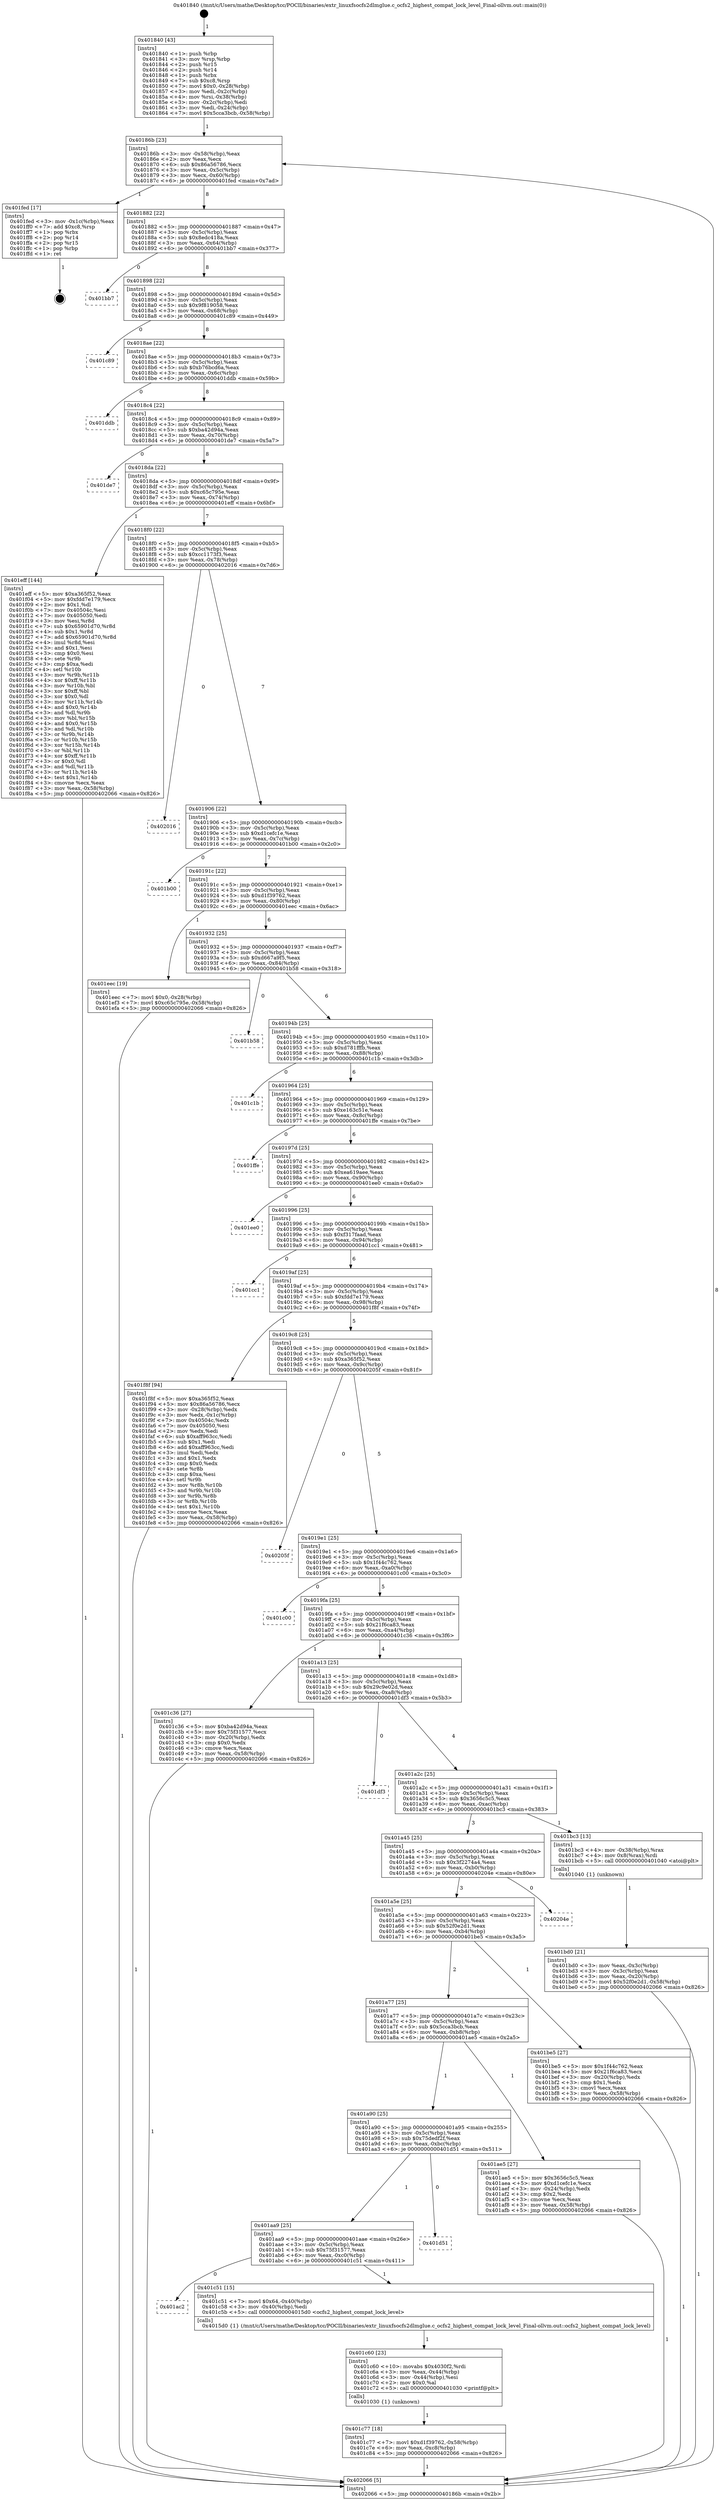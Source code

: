 digraph "0x401840" {
  label = "0x401840 (/mnt/c/Users/mathe/Desktop/tcc/POCII/binaries/extr_linuxfsocfs2dlmglue.c_ocfs2_highest_compat_lock_level_Final-ollvm.out::main(0))"
  labelloc = "t"
  node[shape=record]

  Entry [label="",width=0.3,height=0.3,shape=circle,fillcolor=black,style=filled]
  "0x40186b" [label="{
     0x40186b [23]\l
     | [instrs]\l
     &nbsp;&nbsp;0x40186b \<+3\>: mov -0x58(%rbp),%eax\l
     &nbsp;&nbsp;0x40186e \<+2\>: mov %eax,%ecx\l
     &nbsp;&nbsp;0x401870 \<+6\>: sub $0x86a56786,%ecx\l
     &nbsp;&nbsp;0x401876 \<+3\>: mov %eax,-0x5c(%rbp)\l
     &nbsp;&nbsp;0x401879 \<+3\>: mov %ecx,-0x60(%rbp)\l
     &nbsp;&nbsp;0x40187c \<+6\>: je 0000000000401fed \<main+0x7ad\>\l
  }"]
  "0x401fed" [label="{
     0x401fed [17]\l
     | [instrs]\l
     &nbsp;&nbsp;0x401fed \<+3\>: mov -0x1c(%rbp),%eax\l
     &nbsp;&nbsp;0x401ff0 \<+7\>: add $0xc8,%rsp\l
     &nbsp;&nbsp;0x401ff7 \<+1\>: pop %rbx\l
     &nbsp;&nbsp;0x401ff8 \<+2\>: pop %r14\l
     &nbsp;&nbsp;0x401ffa \<+2\>: pop %r15\l
     &nbsp;&nbsp;0x401ffc \<+1\>: pop %rbp\l
     &nbsp;&nbsp;0x401ffd \<+1\>: ret\l
  }"]
  "0x401882" [label="{
     0x401882 [22]\l
     | [instrs]\l
     &nbsp;&nbsp;0x401882 \<+5\>: jmp 0000000000401887 \<main+0x47\>\l
     &nbsp;&nbsp;0x401887 \<+3\>: mov -0x5c(%rbp),%eax\l
     &nbsp;&nbsp;0x40188a \<+5\>: sub $0x8edc418a,%eax\l
     &nbsp;&nbsp;0x40188f \<+3\>: mov %eax,-0x64(%rbp)\l
     &nbsp;&nbsp;0x401892 \<+6\>: je 0000000000401bb7 \<main+0x377\>\l
  }"]
  Exit [label="",width=0.3,height=0.3,shape=circle,fillcolor=black,style=filled,peripheries=2]
  "0x401bb7" [label="{
     0x401bb7\l
  }", style=dashed]
  "0x401898" [label="{
     0x401898 [22]\l
     | [instrs]\l
     &nbsp;&nbsp;0x401898 \<+5\>: jmp 000000000040189d \<main+0x5d\>\l
     &nbsp;&nbsp;0x40189d \<+3\>: mov -0x5c(%rbp),%eax\l
     &nbsp;&nbsp;0x4018a0 \<+5\>: sub $0x9f819058,%eax\l
     &nbsp;&nbsp;0x4018a5 \<+3\>: mov %eax,-0x68(%rbp)\l
     &nbsp;&nbsp;0x4018a8 \<+6\>: je 0000000000401c89 \<main+0x449\>\l
  }"]
  "0x401c77" [label="{
     0x401c77 [18]\l
     | [instrs]\l
     &nbsp;&nbsp;0x401c77 \<+7\>: movl $0xd1f39762,-0x58(%rbp)\l
     &nbsp;&nbsp;0x401c7e \<+6\>: mov %eax,-0xc8(%rbp)\l
     &nbsp;&nbsp;0x401c84 \<+5\>: jmp 0000000000402066 \<main+0x826\>\l
  }"]
  "0x401c89" [label="{
     0x401c89\l
  }", style=dashed]
  "0x4018ae" [label="{
     0x4018ae [22]\l
     | [instrs]\l
     &nbsp;&nbsp;0x4018ae \<+5\>: jmp 00000000004018b3 \<main+0x73\>\l
     &nbsp;&nbsp;0x4018b3 \<+3\>: mov -0x5c(%rbp),%eax\l
     &nbsp;&nbsp;0x4018b6 \<+5\>: sub $0xb76bcd6a,%eax\l
     &nbsp;&nbsp;0x4018bb \<+3\>: mov %eax,-0x6c(%rbp)\l
     &nbsp;&nbsp;0x4018be \<+6\>: je 0000000000401ddb \<main+0x59b\>\l
  }"]
  "0x401c60" [label="{
     0x401c60 [23]\l
     | [instrs]\l
     &nbsp;&nbsp;0x401c60 \<+10\>: movabs $0x4030f2,%rdi\l
     &nbsp;&nbsp;0x401c6a \<+3\>: mov %eax,-0x44(%rbp)\l
     &nbsp;&nbsp;0x401c6d \<+3\>: mov -0x44(%rbp),%esi\l
     &nbsp;&nbsp;0x401c70 \<+2\>: mov $0x0,%al\l
     &nbsp;&nbsp;0x401c72 \<+5\>: call 0000000000401030 \<printf@plt\>\l
     | [calls]\l
     &nbsp;&nbsp;0x401030 \{1\} (unknown)\l
  }"]
  "0x401ddb" [label="{
     0x401ddb\l
  }", style=dashed]
  "0x4018c4" [label="{
     0x4018c4 [22]\l
     | [instrs]\l
     &nbsp;&nbsp;0x4018c4 \<+5\>: jmp 00000000004018c9 \<main+0x89\>\l
     &nbsp;&nbsp;0x4018c9 \<+3\>: mov -0x5c(%rbp),%eax\l
     &nbsp;&nbsp;0x4018cc \<+5\>: sub $0xba42d94a,%eax\l
     &nbsp;&nbsp;0x4018d1 \<+3\>: mov %eax,-0x70(%rbp)\l
     &nbsp;&nbsp;0x4018d4 \<+6\>: je 0000000000401de7 \<main+0x5a7\>\l
  }"]
  "0x401ac2" [label="{
     0x401ac2\l
  }", style=dashed]
  "0x401de7" [label="{
     0x401de7\l
  }", style=dashed]
  "0x4018da" [label="{
     0x4018da [22]\l
     | [instrs]\l
     &nbsp;&nbsp;0x4018da \<+5\>: jmp 00000000004018df \<main+0x9f\>\l
     &nbsp;&nbsp;0x4018df \<+3\>: mov -0x5c(%rbp),%eax\l
     &nbsp;&nbsp;0x4018e2 \<+5\>: sub $0xc65c795e,%eax\l
     &nbsp;&nbsp;0x4018e7 \<+3\>: mov %eax,-0x74(%rbp)\l
     &nbsp;&nbsp;0x4018ea \<+6\>: je 0000000000401eff \<main+0x6bf\>\l
  }"]
  "0x401c51" [label="{
     0x401c51 [15]\l
     | [instrs]\l
     &nbsp;&nbsp;0x401c51 \<+7\>: movl $0x64,-0x40(%rbp)\l
     &nbsp;&nbsp;0x401c58 \<+3\>: mov -0x40(%rbp),%edi\l
     &nbsp;&nbsp;0x401c5b \<+5\>: call 00000000004015d0 \<ocfs2_highest_compat_lock_level\>\l
     | [calls]\l
     &nbsp;&nbsp;0x4015d0 \{1\} (/mnt/c/Users/mathe/Desktop/tcc/POCII/binaries/extr_linuxfsocfs2dlmglue.c_ocfs2_highest_compat_lock_level_Final-ollvm.out::ocfs2_highest_compat_lock_level)\l
  }"]
  "0x401eff" [label="{
     0x401eff [144]\l
     | [instrs]\l
     &nbsp;&nbsp;0x401eff \<+5\>: mov $0xa365f52,%eax\l
     &nbsp;&nbsp;0x401f04 \<+5\>: mov $0xfdd7e179,%ecx\l
     &nbsp;&nbsp;0x401f09 \<+2\>: mov $0x1,%dl\l
     &nbsp;&nbsp;0x401f0b \<+7\>: mov 0x40504c,%esi\l
     &nbsp;&nbsp;0x401f12 \<+7\>: mov 0x405050,%edi\l
     &nbsp;&nbsp;0x401f19 \<+3\>: mov %esi,%r8d\l
     &nbsp;&nbsp;0x401f1c \<+7\>: sub $0x65901d70,%r8d\l
     &nbsp;&nbsp;0x401f23 \<+4\>: sub $0x1,%r8d\l
     &nbsp;&nbsp;0x401f27 \<+7\>: add $0x65901d70,%r8d\l
     &nbsp;&nbsp;0x401f2e \<+4\>: imul %r8d,%esi\l
     &nbsp;&nbsp;0x401f32 \<+3\>: and $0x1,%esi\l
     &nbsp;&nbsp;0x401f35 \<+3\>: cmp $0x0,%esi\l
     &nbsp;&nbsp;0x401f38 \<+4\>: sete %r9b\l
     &nbsp;&nbsp;0x401f3c \<+3\>: cmp $0xa,%edi\l
     &nbsp;&nbsp;0x401f3f \<+4\>: setl %r10b\l
     &nbsp;&nbsp;0x401f43 \<+3\>: mov %r9b,%r11b\l
     &nbsp;&nbsp;0x401f46 \<+4\>: xor $0xff,%r11b\l
     &nbsp;&nbsp;0x401f4a \<+3\>: mov %r10b,%bl\l
     &nbsp;&nbsp;0x401f4d \<+3\>: xor $0xff,%bl\l
     &nbsp;&nbsp;0x401f50 \<+3\>: xor $0x0,%dl\l
     &nbsp;&nbsp;0x401f53 \<+3\>: mov %r11b,%r14b\l
     &nbsp;&nbsp;0x401f56 \<+4\>: and $0x0,%r14b\l
     &nbsp;&nbsp;0x401f5a \<+3\>: and %dl,%r9b\l
     &nbsp;&nbsp;0x401f5d \<+3\>: mov %bl,%r15b\l
     &nbsp;&nbsp;0x401f60 \<+4\>: and $0x0,%r15b\l
     &nbsp;&nbsp;0x401f64 \<+3\>: and %dl,%r10b\l
     &nbsp;&nbsp;0x401f67 \<+3\>: or %r9b,%r14b\l
     &nbsp;&nbsp;0x401f6a \<+3\>: or %r10b,%r15b\l
     &nbsp;&nbsp;0x401f6d \<+3\>: xor %r15b,%r14b\l
     &nbsp;&nbsp;0x401f70 \<+3\>: or %bl,%r11b\l
     &nbsp;&nbsp;0x401f73 \<+4\>: xor $0xff,%r11b\l
     &nbsp;&nbsp;0x401f77 \<+3\>: or $0x0,%dl\l
     &nbsp;&nbsp;0x401f7a \<+3\>: and %dl,%r11b\l
     &nbsp;&nbsp;0x401f7d \<+3\>: or %r11b,%r14b\l
     &nbsp;&nbsp;0x401f80 \<+4\>: test $0x1,%r14b\l
     &nbsp;&nbsp;0x401f84 \<+3\>: cmovne %ecx,%eax\l
     &nbsp;&nbsp;0x401f87 \<+3\>: mov %eax,-0x58(%rbp)\l
     &nbsp;&nbsp;0x401f8a \<+5\>: jmp 0000000000402066 \<main+0x826\>\l
  }"]
  "0x4018f0" [label="{
     0x4018f0 [22]\l
     | [instrs]\l
     &nbsp;&nbsp;0x4018f0 \<+5\>: jmp 00000000004018f5 \<main+0xb5\>\l
     &nbsp;&nbsp;0x4018f5 \<+3\>: mov -0x5c(%rbp),%eax\l
     &nbsp;&nbsp;0x4018f8 \<+5\>: sub $0xcc1173f3,%eax\l
     &nbsp;&nbsp;0x4018fd \<+3\>: mov %eax,-0x78(%rbp)\l
     &nbsp;&nbsp;0x401900 \<+6\>: je 0000000000402016 \<main+0x7d6\>\l
  }"]
  "0x401aa9" [label="{
     0x401aa9 [25]\l
     | [instrs]\l
     &nbsp;&nbsp;0x401aa9 \<+5\>: jmp 0000000000401aae \<main+0x26e\>\l
     &nbsp;&nbsp;0x401aae \<+3\>: mov -0x5c(%rbp),%eax\l
     &nbsp;&nbsp;0x401ab1 \<+5\>: sub $0x75f31577,%eax\l
     &nbsp;&nbsp;0x401ab6 \<+6\>: mov %eax,-0xc0(%rbp)\l
     &nbsp;&nbsp;0x401abc \<+6\>: je 0000000000401c51 \<main+0x411\>\l
  }"]
  "0x402016" [label="{
     0x402016\l
  }", style=dashed]
  "0x401906" [label="{
     0x401906 [22]\l
     | [instrs]\l
     &nbsp;&nbsp;0x401906 \<+5\>: jmp 000000000040190b \<main+0xcb\>\l
     &nbsp;&nbsp;0x40190b \<+3\>: mov -0x5c(%rbp),%eax\l
     &nbsp;&nbsp;0x40190e \<+5\>: sub $0xd1cefc1e,%eax\l
     &nbsp;&nbsp;0x401913 \<+3\>: mov %eax,-0x7c(%rbp)\l
     &nbsp;&nbsp;0x401916 \<+6\>: je 0000000000401b00 \<main+0x2c0\>\l
  }"]
  "0x401d51" [label="{
     0x401d51\l
  }", style=dashed]
  "0x401b00" [label="{
     0x401b00\l
  }", style=dashed]
  "0x40191c" [label="{
     0x40191c [22]\l
     | [instrs]\l
     &nbsp;&nbsp;0x40191c \<+5\>: jmp 0000000000401921 \<main+0xe1\>\l
     &nbsp;&nbsp;0x401921 \<+3\>: mov -0x5c(%rbp),%eax\l
     &nbsp;&nbsp;0x401924 \<+5\>: sub $0xd1f39762,%eax\l
     &nbsp;&nbsp;0x401929 \<+3\>: mov %eax,-0x80(%rbp)\l
     &nbsp;&nbsp;0x40192c \<+6\>: je 0000000000401eec \<main+0x6ac\>\l
  }"]
  "0x401bd0" [label="{
     0x401bd0 [21]\l
     | [instrs]\l
     &nbsp;&nbsp;0x401bd0 \<+3\>: mov %eax,-0x3c(%rbp)\l
     &nbsp;&nbsp;0x401bd3 \<+3\>: mov -0x3c(%rbp),%eax\l
     &nbsp;&nbsp;0x401bd6 \<+3\>: mov %eax,-0x20(%rbp)\l
     &nbsp;&nbsp;0x401bd9 \<+7\>: movl $0x52f0e2d1,-0x58(%rbp)\l
     &nbsp;&nbsp;0x401be0 \<+5\>: jmp 0000000000402066 \<main+0x826\>\l
  }"]
  "0x401eec" [label="{
     0x401eec [19]\l
     | [instrs]\l
     &nbsp;&nbsp;0x401eec \<+7\>: movl $0x0,-0x28(%rbp)\l
     &nbsp;&nbsp;0x401ef3 \<+7\>: movl $0xc65c795e,-0x58(%rbp)\l
     &nbsp;&nbsp;0x401efa \<+5\>: jmp 0000000000402066 \<main+0x826\>\l
  }"]
  "0x401932" [label="{
     0x401932 [25]\l
     | [instrs]\l
     &nbsp;&nbsp;0x401932 \<+5\>: jmp 0000000000401937 \<main+0xf7\>\l
     &nbsp;&nbsp;0x401937 \<+3\>: mov -0x5c(%rbp),%eax\l
     &nbsp;&nbsp;0x40193a \<+5\>: sub $0xd667a9f5,%eax\l
     &nbsp;&nbsp;0x40193f \<+6\>: mov %eax,-0x84(%rbp)\l
     &nbsp;&nbsp;0x401945 \<+6\>: je 0000000000401b58 \<main+0x318\>\l
  }"]
  "0x401840" [label="{
     0x401840 [43]\l
     | [instrs]\l
     &nbsp;&nbsp;0x401840 \<+1\>: push %rbp\l
     &nbsp;&nbsp;0x401841 \<+3\>: mov %rsp,%rbp\l
     &nbsp;&nbsp;0x401844 \<+2\>: push %r15\l
     &nbsp;&nbsp;0x401846 \<+2\>: push %r14\l
     &nbsp;&nbsp;0x401848 \<+1\>: push %rbx\l
     &nbsp;&nbsp;0x401849 \<+7\>: sub $0xc8,%rsp\l
     &nbsp;&nbsp;0x401850 \<+7\>: movl $0x0,-0x28(%rbp)\l
     &nbsp;&nbsp;0x401857 \<+3\>: mov %edi,-0x2c(%rbp)\l
     &nbsp;&nbsp;0x40185a \<+4\>: mov %rsi,-0x38(%rbp)\l
     &nbsp;&nbsp;0x40185e \<+3\>: mov -0x2c(%rbp),%edi\l
     &nbsp;&nbsp;0x401861 \<+3\>: mov %edi,-0x24(%rbp)\l
     &nbsp;&nbsp;0x401864 \<+7\>: movl $0x5cca3bcb,-0x58(%rbp)\l
  }"]
  "0x401b58" [label="{
     0x401b58\l
  }", style=dashed]
  "0x40194b" [label="{
     0x40194b [25]\l
     | [instrs]\l
     &nbsp;&nbsp;0x40194b \<+5\>: jmp 0000000000401950 \<main+0x110\>\l
     &nbsp;&nbsp;0x401950 \<+3\>: mov -0x5c(%rbp),%eax\l
     &nbsp;&nbsp;0x401953 \<+5\>: sub $0xd781fffb,%eax\l
     &nbsp;&nbsp;0x401958 \<+6\>: mov %eax,-0x88(%rbp)\l
     &nbsp;&nbsp;0x40195e \<+6\>: je 0000000000401c1b \<main+0x3db\>\l
  }"]
  "0x402066" [label="{
     0x402066 [5]\l
     | [instrs]\l
     &nbsp;&nbsp;0x402066 \<+5\>: jmp 000000000040186b \<main+0x2b\>\l
  }"]
  "0x401c1b" [label="{
     0x401c1b\l
  }", style=dashed]
  "0x401964" [label="{
     0x401964 [25]\l
     | [instrs]\l
     &nbsp;&nbsp;0x401964 \<+5\>: jmp 0000000000401969 \<main+0x129\>\l
     &nbsp;&nbsp;0x401969 \<+3\>: mov -0x5c(%rbp),%eax\l
     &nbsp;&nbsp;0x40196c \<+5\>: sub $0xe163c51e,%eax\l
     &nbsp;&nbsp;0x401971 \<+6\>: mov %eax,-0x8c(%rbp)\l
     &nbsp;&nbsp;0x401977 \<+6\>: je 0000000000401ffe \<main+0x7be\>\l
  }"]
  "0x401a90" [label="{
     0x401a90 [25]\l
     | [instrs]\l
     &nbsp;&nbsp;0x401a90 \<+5\>: jmp 0000000000401a95 \<main+0x255\>\l
     &nbsp;&nbsp;0x401a95 \<+3\>: mov -0x5c(%rbp),%eax\l
     &nbsp;&nbsp;0x401a98 \<+5\>: sub $0x75dedf2f,%eax\l
     &nbsp;&nbsp;0x401a9d \<+6\>: mov %eax,-0xbc(%rbp)\l
     &nbsp;&nbsp;0x401aa3 \<+6\>: je 0000000000401d51 \<main+0x511\>\l
  }"]
  "0x401ffe" [label="{
     0x401ffe\l
  }", style=dashed]
  "0x40197d" [label="{
     0x40197d [25]\l
     | [instrs]\l
     &nbsp;&nbsp;0x40197d \<+5\>: jmp 0000000000401982 \<main+0x142\>\l
     &nbsp;&nbsp;0x401982 \<+3\>: mov -0x5c(%rbp),%eax\l
     &nbsp;&nbsp;0x401985 \<+5\>: sub $0xea619aee,%eax\l
     &nbsp;&nbsp;0x40198a \<+6\>: mov %eax,-0x90(%rbp)\l
     &nbsp;&nbsp;0x401990 \<+6\>: je 0000000000401ee0 \<main+0x6a0\>\l
  }"]
  "0x401ae5" [label="{
     0x401ae5 [27]\l
     | [instrs]\l
     &nbsp;&nbsp;0x401ae5 \<+5\>: mov $0x3656c5c5,%eax\l
     &nbsp;&nbsp;0x401aea \<+5\>: mov $0xd1cefc1e,%ecx\l
     &nbsp;&nbsp;0x401aef \<+3\>: mov -0x24(%rbp),%edx\l
     &nbsp;&nbsp;0x401af2 \<+3\>: cmp $0x2,%edx\l
     &nbsp;&nbsp;0x401af5 \<+3\>: cmovne %ecx,%eax\l
     &nbsp;&nbsp;0x401af8 \<+3\>: mov %eax,-0x58(%rbp)\l
     &nbsp;&nbsp;0x401afb \<+5\>: jmp 0000000000402066 \<main+0x826\>\l
  }"]
  "0x401ee0" [label="{
     0x401ee0\l
  }", style=dashed]
  "0x401996" [label="{
     0x401996 [25]\l
     | [instrs]\l
     &nbsp;&nbsp;0x401996 \<+5\>: jmp 000000000040199b \<main+0x15b\>\l
     &nbsp;&nbsp;0x40199b \<+3\>: mov -0x5c(%rbp),%eax\l
     &nbsp;&nbsp;0x40199e \<+5\>: sub $0xf317faad,%eax\l
     &nbsp;&nbsp;0x4019a3 \<+6\>: mov %eax,-0x94(%rbp)\l
     &nbsp;&nbsp;0x4019a9 \<+6\>: je 0000000000401cc1 \<main+0x481\>\l
  }"]
  "0x401a77" [label="{
     0x401a77 [25]\l
     | [instrs]\l
     &nbsp;&nbsp;0x401a77 \<+5\>: jmp 0000000000401a7c \<main+0x23c\>\l
     &nbsp;&nbsp;0x401a7c \<+3\>: mov -0x5c(%rbp),%eax\l
     &nbsp;&nbsp;0x401a7f \<+5\>: sub $0x5cca3bcb,%eax\l
     &nbsp;&nbsp;0x401a84 \<+6\>: mov %eax,-0xb8(%rbp)\l
     &nbsp;&nbsp;0x401a8a \<+6\>: je 0000000000401ae5 \<main+0x2a5\>\l
  }"]
  "0x401cc1" [label="{
     0x401cc1\l
  }", style=dashed]
  "0x4019af" [label="{
     0x4019af [25]\l
     | [instrs]\l
     &nbsp;&nbsp;0x4019af \<+5\>: jmp 00000000004019b4 \<main+0x174\>\l
     &nbsp;&nbsp;0x4019b4 \<+3\>: mov -0x5c(%rbp),%eax\l
     &nbsp;&nbsp;0x4019b7 \<+5\>: sub $0xfdd7e179,%eax\l
     &nbsp;&nbsp;0x4019bc \<+6\>: mov %eax,-0x98(%rbp)\l
     &nbsp;&nbsp;0x4019c2 \<+6\>: je 0000000000401f8f \<main+0x74f\>\l
  }"]
  "0x401be5" [label="{
     0x401be5 [27]\l
     | [instrs]\l
     &nbsp;&nbsp;0x401be5 \<+5\>: mov $0x1f44c762,%eax\l
     &nbsp;&nbsp;0x401bea \<+5\>: mov $0x21f6ca83,%ecx\l
     &nbsp;&nbsp;0x401bef \<+3\>: mov -0x20(%rbp),%edx\l
     &nbsp;&nbsp;0x401bf2 \<+3\>: cmp $0x1,%edx\l
     &nbsp;&nbsp;0x401bf5 \<+3\>: cmovl %ecx,%eax\l
     &nbsp;&nbsp;0x401bf8 \<+3\>: mov %eax,-0x58(%rbp)\l
     &nbsp;&nbsp;0x401bfb \<+5\>: jmp 0000000000402066 \<main+0x826\>\l
  }"]
  "0x401f8f" [label="{
     0x401f8f [94]\l
     | [instrs]\l
     &nbsp;&nbsp;0x401f8f \<+5\>: mov $0xa365f52,%eax\l
     &nbsp;&nbsp;0x401f94 \<+5\>: mov $0x86a56786,%ecx\l
     &nbsp;&nbsp;0x401f99 \<+3\>: mov -0x28(%rbp),%edx\l
     &nbsp;&nbsp;0x401f9c \<+3\>: mov %edx,-0x1c(%rbp)\l
     &nbsp;&nbsp;0x401f9f \<+7\>: mov 0x40504c,%edx\l
     &nbsp;&nbsp;0x401fa6 \<+7\>: mov 0x405050,%esi\l
     &nbsp;&nbsp;0x401fad \<+2\>: mov %edx,%edi\l
     &nbsp;&nbsp;0x401faf \<+6\>: sub $0xaff963cc,%edi\l
     &nbsp;&nbsp;0x401fb5 \<+3\>: sub $0x1,%edi\l
     &nbsp;&nbsp;0x401fb8 \<+6\>: add $0xaff963cc,%edi\l
     &nbsp;&nbsp;0x401fbe \<+3\>: imul %edi,%edx\l
     &nbsp;&nbsp;0x401fc1 \<+3\>: and $0x1,%edx\l
     &nbsp;&nbsp;0x401fc4 \<+3\>: cmp $0x0,%edx\l
     &nbsp;&nbsp;0x401fc7 \<+4\>: sete %r8b\l
     &nbsp;&nbsp;0x401fcb \<+3\>: cmp $0xa,%esi\l
     &nbsp;&nbsp;0x401fce \<+4\>: setl %r9b\l
     &nbsp;&nbsp;0x401fd2 \<+3\>: mov %r8b,%r10b\l
     &nbsp;&nbsp;0x401fd5 \<+3\>: and %r9b,%r10b\l
     &nbsp;&nbsp;0x401fd8 \<+3\>: xor %r9b,%r8b\l
     &nbsp;&nbsp;0x401fdb \<+3\>: or %r8b,%r10b\l
     &nbsp;&nbsp;0x401fde \<+4\>: test $0x1,%r10b\l
     &nbsp;&nbsp;0x401fe2 \<+3\>: cmovne %ecx,%eax\l
     &nbsp;&nbsp;0x401fe5 \<+3\>: mov %eax,-0x58(%rbp)\l
     &nbsp;&nbsp;0x401fe8 \<+5\>: jmp 0000000000402066 \<main+0x826\>\l
  }"]
  "0x4019c8" [label="{
     0x4019c8 [25]\l
     | [instrs]\l
     &nbsp;&nbsp;0x4019c8 \<+5\>: jmp 00000000004019cd \<main+0x18d\>\l
     &nbsp;&nbsp;0x4019cd \<+3\>: mov -0x5c(%rbp),%eax\l
     &nbsp;&nbsp;0x4019d0 \<+5\>: sub $0xa365f52,%eax\l
     &nbsp;&nbsp;0x4019d5 \<+6\>: mov %eax,-0x9c(%rbp)\l
     &nbsp;&nbsp;0x4019db \<+6\>: je 000000000040205f \<main+0x81f\>\l
  }"]
  "0x401a5e" [label="{
     0x401a5e [25]\l
     | [instrs]\l
     &nbsp;&nbsp;0x401a5e \<+5\>: jmp 0000000000401a63 \<main+0x223\>\l
     &nbsp;&nbsp;0x401a63 \<+3\>: mov -0x5c(%rbp),%eax\l
     &nbsp;&nbsp;0x401a66 \<+5\>: sub $0x52f0e2d1,%eax\l
     &nbsp;&nbsp;0x401a6b \<+6\>: mov %eax,-0xb4(%rbp)\l
     &nbsp;&nbsp;0x401a71 \<+6\>: je 0000000000401be5 \<main+0x3a5\>\l
  }"]
  "0x40205f" [label="{
     0x40205f\l
  }", style=dashed]
  "0x4019e1" [label="{
     0x4019e1 [25]\l
     | [instrs]\l
     &nbsp;&nbsp;0x4019e1 \<+5\>: jmp 00000000004019e6 \<main+0x1a6\>\l
     &nbsp;&nbsp;0x4019e6 \<+3\>: mov -0x5c(%rbp),%eax\l
     &nbsp;&nbsp;0x4019e9 \<+5\>: sub $0x1f44c762,%eax\l
     &nbsp;&nbsp;0x4019ee \<+6\>: mov %eax,-0xa0(%rbp)\l
     &nbsp;&nbsp;0x4019f4 \<+6\>: je 0000000000401c00 \<main+0x3c0\>\l
  }"]
  "0x40204e" [label="{
     0x40204e\l
  }", style=dashed]
  "0x401c00" [label="{
     0x401c00\l
  }", style=dashed]
  "0x4019fa" [label="{
     0x4019fa [25]\l
     | [instrs]\l
     &nbsp;&nbsp;0x4019fa \<+5\>: jmp 00000000004019ff \<main+0x1bf\>\l
     &nbsp;&nbsp;0x4019ff \<+3\>: mov -0x5c(%rbp),%eax\l
     &nbsp;&nbsp;0x401a02 \<+5\>: sub $0x21f6ca83,%eax\l
     &nbsp;&nbsp;0x401a07 \<+6\>: mov %eax,-0xa4(%rbp)\l
     &nbsp;&nbsp;0x401a0d \<+6\>: je 0000000000401c36 \<main+0x3f6\>\l
  }"]
  "0x401a45" [label="{
     0x401a45 [25]\l
     | [instrs]\l
     &nbsp;&nbsp;0x401a45 \<+5\>: jmp 0000000000401a4a \<main+0x20a\>\l
     &nbsp;&nbsp;0x401a4a \<+3\>: mov -0x5c(%rbp),%eax\l
     &nbsp;&nbsp;0x401a4d \<+5\>: sub $0x3f2274a4,%eax\l
     &nbsp;&nbsp;0x401a52 \<+6\>: mov %eax,-0xb0(%rbp)\l
     &nbsp;&nbsp;0x401a58 \<+6\>: je 000000000040204e \<main+0x80e\>\l
  }"]
  "0x401c36" [label="{
     0x401c36 [27]\l
     | [instrs]\l
     &nbsp;&nbsp;0x401c36 \<+5\>: mov $0xba42d94a,%eax\l
     &nbsp;&nbsp;0x401c3b \<+5\>: mov $0x75f31577,%ecx\l
     &nbsp;&nbsp;0x401c40 \<+3\>: mov -0x20(%rbp),%edx\l
     &nbsp;&nbsp;0x401c43 \<+3\>: cmp $0x0,%edx\l
     &nbsp;&nbsp;0x401c46 \<+3\>: cmove %ecx,%eax\l
     &nbsp;&nbsp;0x401c49 \<+3\>: mov %eax,-0x58(%rbp)\l
     &nbsp;&nbsp;0x401c4c \<+5\>: jmp 0000000000402066 \<main+0x826\>\l
  }"]
  "0x401a13" [label="{
     0x401a13 [25]\l
     | [instrs]\l
     &nbsp;&nbsp;0x401a13 \<+5\>: jmp 0000000000401a18 \<main+0x1d8\>\l
     &nbsp;&nbsp;0x401a18 \<+3\>: mov -0x5c(%rbp),%eax\l
     &nbsp;&nbsp;0x401a1b \<+5\>: sub $0x29c9e02d,%eax\l
     &nbsp;&nbsp;0x401a20 \<+6\>: mov %eax,-0xa8(%rbp)\l
     &nbsp;&nbsp;0x401a26 \<+6\>: je 0000000000401df3 \<main+0x5b3\>\l
  }"]
  "0x401bc3" [label="{
     0x401bc3 [13]\l
     | [instrs]\l
     &nbsp;&nbsp;0x401bc3 \<+4\>: mov -0x38(%rbp),%rax\l
     &nbsp;&nbsp;0x401bc7 \<+4\>: mov 0x8(%rax),%rdi\l
     &nbsp;&nbsp;0x401bcb \<+5\>: call 0000000000401040 \<atoi@plt\>\l
     | [calls]\l
     &nbsp;&nbsp;0x401040 \{1\} (unknown)\l
  }"]
  "0x401df3" [label="{
     0x401df3\l
  }", style=dashed]
  "0x401a2c" [label="{
     0x401a2c [25]\l
     | [instrs]\l
     &nbsp;&nbsp;0x401a2c \<+5\>: jmp 0000000000401a31 \<main+0x1f1\>\l
     &nbsp;&nbsp;0x401a31 \<+3\>: mov -0x5c(%rbp),%eax\l
     &nbsp;&nbsp;0x401a34 \<+5\>: sub $0x3656c5c5,%eax\l
     &nbsp;&nbsp;0x401a39 \<+6\>: mov %eax,-0xac(%rbp)\l
     &nbsp;&nbsp;0x401a3f \<+6\>: je 0000000000401bc3 \<main+0x383\>\l
  }"]
  Entry -> "0x401840" [label=" 1"]
  "0x40186b" -> "0x401fed" [label=" 1"]
  "0x40186b" -> "0x401882" [label=" 8"]
  "0x401fed" -> Exit [label=" 1"]
  "0x401882" -> "0x401bb7" [label=" 0"]
  "0x401882" -> "0x401898" [label=" 8"]
  "0x401f8f" -> "0x402066" [label=" 1"]
  "0x401898" -> "0x401c89" [label=" 0"]
  "0x401898" -> "0x4018ae" [label=" 8"]
  "0x401eff" -> "0x402066" [label=" 1"]
  "0x4018ae" -> "0x401ddb" [label=" 0"]
  "0x4018ae" -> "0x4018c4" [label=" 8"]
  "0x401eec" -> "0x402066" [label=" 1"]
  "0x4018c4" -> "0x401de7" [label=" 0"]
  "0x4018c4" -> "0x4018da" [label=" 8"]
  "0x401c77" -> "0x402066" [label=" 1"]
  "0x4018da" -> "0x401eff" [label=" 1"]
  "0x4018da" -> "0x4018f0" [label=" 7"]
  "0x401c60" -> "0x401c77" [label=" 1"]
  "0x4018f0" -> "0x402016" [label=" 0"]
  "0x4018f0" -> "0x401906" [label=" 7"]
  "0x401aa9" -> "0x401ac2" [label=" 0"]
  "0x401906" -> "0x401b00" [label=" 0"]
  "0x401906" -> "0x40191c" [label=" 7"]
  "0x401aa9" -> "0x401c51" [label=" 1"]
  "0x40191c" -> "0x401eec" [label=" 1"]
  "0x40191c" -> "0x401932" [label=" 6"]
  "0x401a90" -> "0x401aa9" [label=" 1"]
  "0x401932" -> "0x401b58" [label=" 0"]
  "0x401932" -> "0x40194b" [label=" 6"]
  "0x401a90" -> "0x401d51" [label=" 0"]
  "0x40194b" -> "0x401c1b" [label=" 0"]
  "0x40194b" -> "0x401964" [label=" 6"]
  "0x401c51" -> "0x401c60" [label=" 1"]
  "0x401964" -> "0x401ffe" [label=" 0"]
  "0x401964" -> "0x40197d" [label=" 6"]
  "0x401c36" -> "0x402066" [label=" 1"]
  "0x40197d" -> "0x401ee0" [label=" 0"]
  "0x40197d" -> "0x401996" [label=" 6"]
  "0x401be5" -> "0x402066" [label=" 1"]
  "0x401996" -> "0x401cc1" [label=" 0"]
  "0x401996" -> "0x4019af" [label=" 6"]
  "0x401bc3" -> "0x401bd0" [label=" 1"]
  "0x4019af" -> "0x401f8f" [label=" 1"]
  "0x4019af" -> "0x4019c8" [label=" 5"]
  "0x402066" -> "0x40186b" [label=" 8"]
  "0x4019c8" -> "0x40205f" [label=" 0"]
  "0x4019c8" -> "0x4019e1" [label=" 5"]
  "0x401ae5" -> "0x402066" [label=" 1"]
  "0x4019e1" -> "0x401c00" [label=" 0"]
  "0x4019e1" -> "0x4019fa" [label=" 5"]
  "0x401a77" -> "0x401a90" [label=" 1"]
  "0x4019fa" -> "0x401c36" [label=" 1"]
  "0x4019fa" -> "0x401a13" [label=" 4"]
  "0x401bd0" -> "0x402066" [label=" 1"]
  "0x401a13" -> "0x401df3" [label=" 0"]
  "0x401a13" -> "0x401a2c" [label=" 4"]
  "0x401a5e" -> "0x401a77" [label=" 2"]
  "0x401a2c" -> "0x401bc3" [label=" 1"]
  "0x401a2c" -> "0x401a45" [label=" 3"]
  "0x401a77" -> "0x401ae5" [label=" 1"]
  "0x401a45" -> "0x40204e" [label=" 0"]
  "0x401a45" -> "0x401a5e" [label=" 3"]
  "0x401840" -> "0x40186b" [label=" 1"]
  "0x401a5e" -> "0x401be5" [label=" 1"]
}
